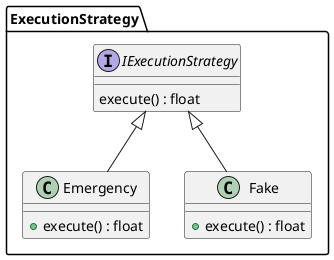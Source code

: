 @startuml
package ExecutionStrategy{

interface IExecutionStrategy {
    execute() : float
}
class Emergency {
    + execute() : float
}
class Fake {
    + execute() : float
}
IExecutionStrategy <|-- Emergency
IExecutionStrategy <|-- Fake

}
@enduml
